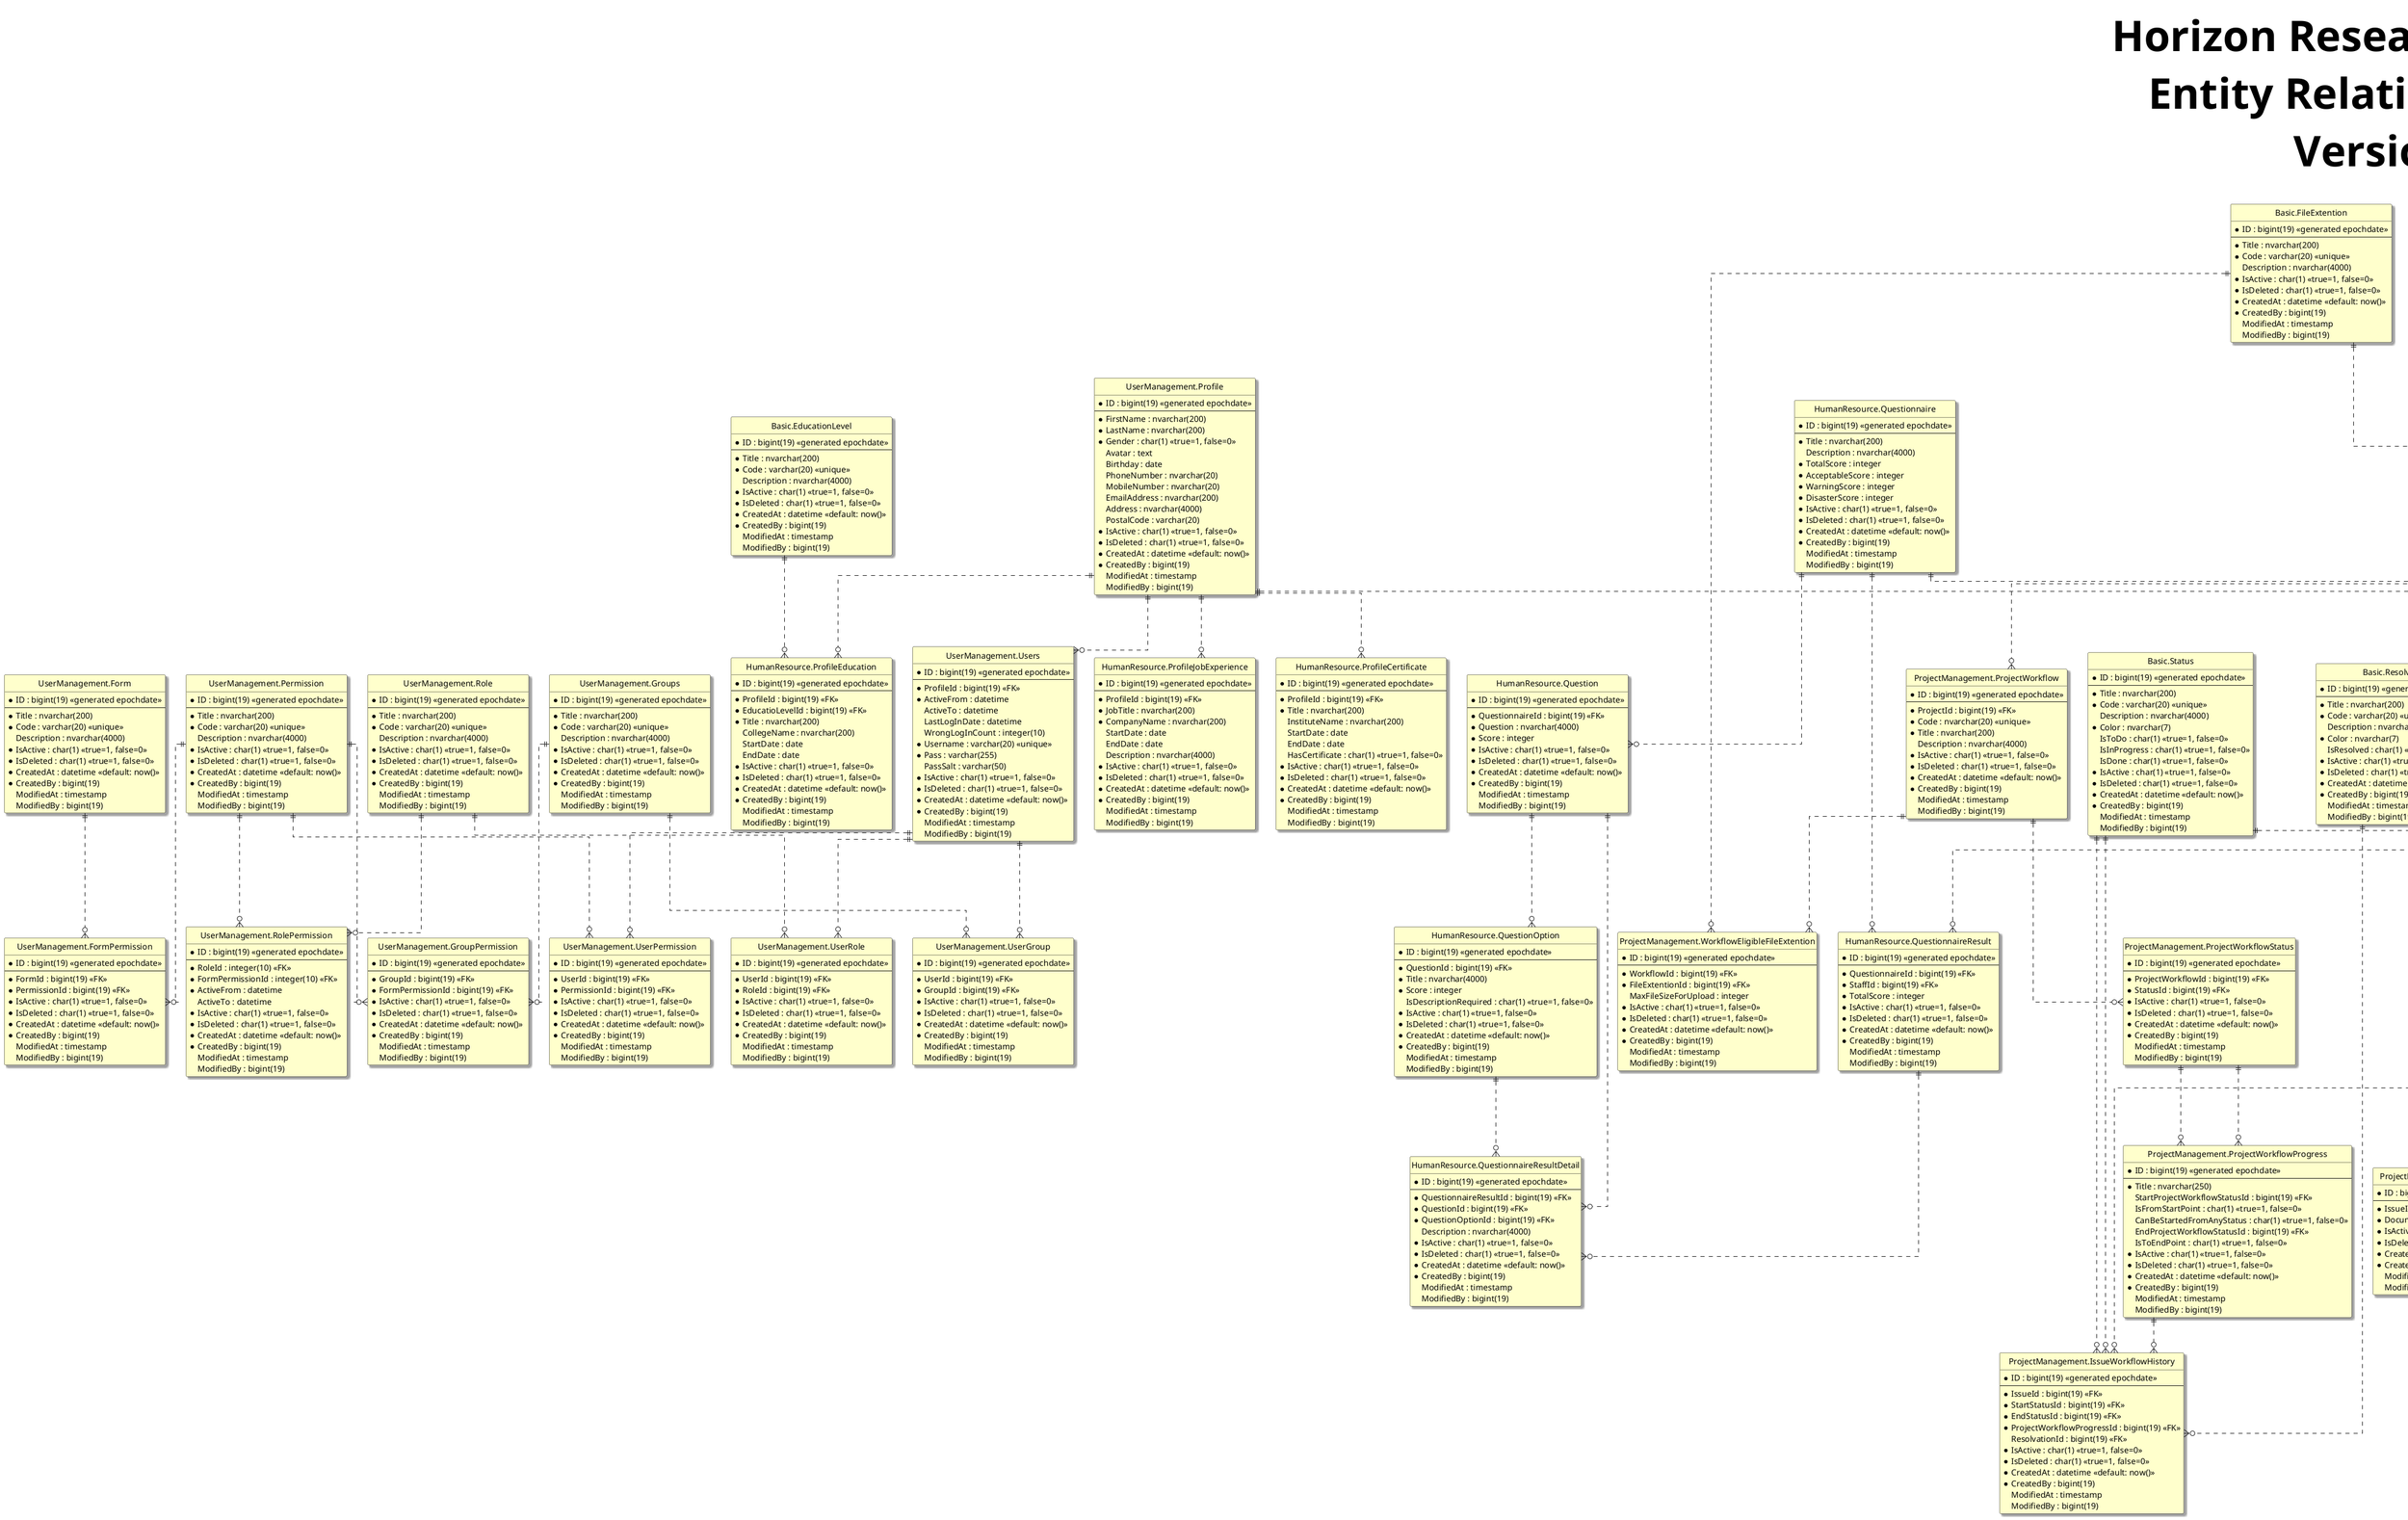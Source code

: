 @startuml
hide circle
skinparam classBackgroundColor #Business
skinparam linetype ortho
skinparam Shadowing True
skinparam TitleFontSize 72pt

title Horizon Research Project (HRP) \n Entity Relationship Diagram \n Version 25.3.29

entity "Basic.EducationLevel" as educationLevel {
  *ID : bigint(19) <<generated epochdate>>
  --
  *Title : nvarchar(200)
  *Code : varchar(20) <<unique>>
  Description : nvarchar(4000)
  *IsActive : char(1) <<true=1, false=0>>
  *IsDeleted : char(1) <<true=1, false=0>>
  *CreatedAt : datetime <<default: now()>>
  *CreatedBy : bigint(19)
  ModifiedAt : timestamp
  ModifiedBy : bigint(19)
}

entity "Basic.Priority" as priority {
  *ID : bigint(19) <<generated epochdate>>
  --
  *Title : nvarchar(200)
  *Code : varchar(20) <<unique>>
  *Ordering : integer
  *Color : nvarchar(7)
  Description : nvarchar(4000)
  *IsActive : char(1) <<true=1, false=0>>
  *IsDeleted : char(1) <<true=1, false=0>>
  *CreatedAt : datetime <<default: now()>>
  *CreatedBy : bigint(19)
  ModifiedAt : timestamp
  ModifiedBy : bigint(19)
}

entity "Basic.IssueType" as issueType {
  *ID : bigint(19) <<generated epochdate>>
  --
  *Title : nvarchar(200)
  *Code : varchar(20) <<unique>>
  *Icon : nvarchar(1000)
  *Color : nvarchar(7)
  Description : nvarchar(4000)
  *IsActive : char(1) <<true=1, false=0>>
  *IsDeleted : char(1) <<true=1, false=0>>
  *CreatedAt : datetime <<default: now()>>
  *CreatedBy : bigint(19)
  ModifiedAt : timestamp
  ModifiedBy : bigint(19)
}

entity "Basic.Status" as status {
  *ID : bigint(19) <<generated epochdate>>
  --
  *Title : nvarchar(200)
  *Code : varchar(20) <<unique>>
  Description : nvarchar(4000)
  *Color : nvarchar(7)
  IsToDo : char(1) <<true=1, false=0>>
  IsInProgress : char(1) <<true=1, false=0>>
  IsDone : char(1) <<true=1, false=0>>
  *IsActive : char(1) <<true=1, false=0>>
  *IsDeleted : char(1) <<true=1, false=0>>
  *CreatedAt : datetime <<default: now()>>
  *CreatedBy : bigint(19)
  ModifiedAt : timestamp
  ModifiedBy : bigint(19)
}

entity "Basic.Resolvation" as resolvation {
  *ID : bigint(19) <<generated epochdate>>
  --
  *Title : nvarchar(200)
  *Code : varchar(20) <<unique>>
  Description : nvarchar(4000)
  *Color : nvarchar(7)
  IsResolved : char(1) <<true=1, false=0>>
  *IsActive : char(1) <<true=1, false=0>>
  *IsDeleted : char(1) <<true=1, false=0>>
  *CreatedAt : datetime <<default: now()>>
  *CreatedBy : bigint(19)
  ModifiedAt : timestamp
  ModifiedBy : bigint(19)
}

entity "Basic.MeetingType" as meetingType {
  *ID : bigint(19) <<generated epochdate>>
  --
  *Title : nvarchar(200)
  *Code : varchar(20) <<unique>>
  Description : nvarchar(4000)
  *IsActive : char(1) <<true=1, false=0>>
  *IsDeleted : char(1) <<true=1, false=0>>
  *CreatedAt : datetime <<default: now()>>
  *CreatedBy : bigint(19)
  ModifiedAt : timestamp
  ModifiedBy : bigint(19)
}

entity "Basic.DocumentType" as documentType {
  *ID : bigint(19) <<generated epochdate>>
  --
  *Title : nvarchar(200)
  *Code : varchar(20) <<unique>>
  Description : nvarchar(4000)
  *IsActive : char(1) <<true=1, false=0>>
  *IsDeleted : char(1) <<true=1, false=0>>
  *CreatedAt : datetime <<default: now()>>
  *CreatedBy : bigint(19)
  ModifiedAt : timestamp
  ModifiedBy : bigint(19)
}

entity "Basic.ContractType" as contractType {
  *ID : bigint(19) <<generated epochdate>>
  --
  *Title : nvarchar(200)
  *Code : varchar(20) <<unique>>
  Description : nvarchar(4000)
  *IsActive : char(1) <<true=1, false=0>>
  *IsDeleted : char(1) <<true=1, false=0>>
  *CreatedAt : datetime <<default: now()>>
  *CreatedBy : bigint(19)
  ModifiedAt : timestamp
  ModifiedBy : bigint(19)
}

entity "Basic.FileExtention" as fileExtention {
  *ID : bigint(19) <<generated epochdate>>
  --
  *Title : nvarchar(200)
  *Code : varchar(20) <<unique>>
  Description : nvarchar(4000)
  *IsActive : char(1) <<true=1, false=0>>
  *IsDeleted : char(1) <<true=1, false=0>>
  *CreatedAt : datetime <<default: now()>>
  *CreatedBy : bigint(19)
  ModifiedAt : timestamp
  ModifiedBy : bigint(19)
}

entity "Basic.TimeUnit" as timeUnit {
  *ID : bigint(19) <<generated epochdate>>
  --
  *Title : nvarchar(200)
  *Code : varchar(20) <<unique>>
  BasedOnMiliscond : bigint(19)
  Description : nvarchar(4000)
  *IsActive : char(1) <<true=1, false=0>>
  *IsDeleted : char(1) <<true=1, false=0>>
  *CreatedAt : datetime <<default: now()>>
  *CreatedBy : bigint(19)
  ModifiedAt : timestamp
  ModifiedBy : bigint(19)
}


entity "UserManagement.Role" as role {
  *ID : bigint(19) <<generated epochdate>>
  --
  *Title : nvarchar(200)
  *Code : varchar(20) <<unique>>
  Description : nvarchar(4000)
  *IsActive : char(1) <<true=1, false=0>>
  *IsDeleted : char(1) <<true=1, false=0>>
  *CreatedAt : datetime <<default: now()>>
  *CreatedBy : bigint(19)
  ModifiedAt : timestamp
  ModifiedBy : bigint(19)
}

entity "UserManagement.Groups" as groups {
  *ID : bigint(19) <<generated epochdate>>
  --
  *Title : nvarchar(200)
  *Code : varchar(20) <<unique>>
  Description : nvarchar(4000)
  *IsActive : char(1) <<true=1, false=0>>
  *IsDeleted : char(1) <<true=1, false=0>>
  *CreatedAt : datetime <<default: now()>>
  *CreatedBy : bigint(19)
  ModifiedAt : timestamp
  ModifiedBy : bigint(19)
}

entity "UserManagement.Permission" as permission {
  *ID : bigint(19) <<generated epochdate>>
  --
  *Title : nvarchar(200)
  *Code : varchar(20) <<unique>>
  Description : nvarchar(4000)
  *IsActive : char(1) <<true=1, false=0>>
  *IsDeleted : char(1) <<true=1, false=0>>
  *CreatedAt : datetime <<default: now()>>
  *CreatedBy : bigint(19)
  ModifiedAt : timestamp
  ModifiedBy : bigint(19)
}

entity "UserManagement.Form" as form {
  *ID : bigint(19) <<generated epochdate>>
  --
  *Title : nvarchar(200)
  *Code : varchar(20) <<unique>>
  Description : nvarchar(4000)
  *IsActive : char(1) <<true=1, false=0>>
  *IsDeleted : char(1) <<true=1, false=0>>
  *CreatedAt : datetime <<default: now()>>
  *CreatedBy : bigint(19)
  ModifiedAt : timestamp
  ModifiedBy : bigint(19)
}

entity "UserManagement.FormPermission" as formPermission {
  *ID : bigint(19) <<generated epochdate>>
  --
  *FormId : bigint(19) <<FK>>
  *PermissionId : bigint(19) <<FK>>
  *IsActive : char(1) <<true=1, false=0>>
  *IsDeleted : char(1) <<true=1, false=0>>
  *CreatedAt : datetime <<default: now()>>
  *CreatedBy : bigint(19)
  ModifiedAt : timestamp
  ModifiedBy : bigint(19)
}

entity "UserManagement.RolePermission" as rolePermission {
  *ID : bigint(19) <<generated epochdate>>
  --
  *RoleId : integer(10) <<FK>>
  *FormPermissionId : integer(10) <<FK>>
  *ActiveFrom : datetime
  ActiveTo : datetime
  *IsActive : char(1) <<true=1, false=0>>
  *IsDeleted : char(1) <<true=1, false=0>>
  *CreatedAt : datetime <<default: now()>>
  *CreatedBy : bigint(19)
  ModifiedAt : timestamp
  ModifiedBy : bigint(19)
}

entity "UserManagement.GroupPermission" as groupPermission {
  *ID : bigint(19) <<generated epochdate>>
  --
  *GroupId : bigint(19) <<FK>>
  *FormPermissionId : bigint(19) <<FK>>
  *IsActive : char(1) <<true=1, false=0>>
  *IsDeleted : char(1) <<true=1, false=0>>
  *CreatedAt : datetime <<default: now()>>
  *CreatedBy : bigint(19)
  ModifiedAt : timestamp
  ModifiedBy : bigint(19)
}

entity "UserManagement.UserPermission" as userPermission {
  *ID : bigint(19) <<generated epochdate>>
  --
  *UserId : bigint(19) <<FK>>
  *PermissionId : bigint(19) <<FK>>
  *IsActive : char(1) <<true=1, false=0>>
  *IsDeleted : char(1) <<true=1, false=0>>
  *CreatedAt : datetime <<default: now()>>
  *CreatedBy : bigint(19)
  ModifiedAt : timestamp
  ModifiedBy : bigint(19)
}

entity "UserManagement.Profile" as profile {
  *ID : bigint(19) <<generated epochdate>>
  --
  *FirstName : nvarchar(200)
  *LastName : nvarchar(200)
  *Gender : char(1) <<true=1, false=0>>
  Avatar : text
  Birthday : date
  PhoneNumber : nvarchar(20)
  MobileNumber : nvarchar(20)
  EmailAddress : nvarchar(200)
  Address : nvarchar(4000)
  PostalCode : varchar(20)
  *IsActive : char(1) <<true=1, false=0>>
  *IsDeleted : char(1) <<true=1, false=0>>
  *CreatedAt : datetime <<default: now()>>
  *CreatedBy : bigint(19)
  ModifiedAt : timestamp
  ModifiedBy : bigint(19)
}

entity "UserManagement.Users" as user {
  *ID : bigint(19) <<generated epochdate>>
  --
  *ProfileId : bigint(19) <<FK>>
  *ActiveFrom : datetime
  ActiveTo : datetime
  LastLogInDate : datetime
  WrongLogInCount : integer(10)
  *Username : varchar(20) <<unique>>
  *Pass : varchar(255)
  PassSalt : varchar(50)
  *IsActive : char(1) <<true=1, false=0>>
  *IsDeleted : char(1) <<true=1, false=0>>
  *CreatedAt : datetime <<default: now()>>
  *CreatedBy : bigint(19)
  ModifiedAt : timestamp
  ModifiedBy : bigint(19)
}

entity "UserManagement.UserRole" as userRole {
  *ID : bigint(19) <<generated epochdate>>
  --
  *UserId : bigint(19) <<FK>>
  *RoleId : bigint(19) <<FK>>
  *IsActive : char(1) <<true=1, false=0>>
  *IsDeleted : char(1) <<true=1, false=0>>
  *CreatedAt : datetime <<default: now()>>
  *CreatedBy : bigint(19)
  ModifiedAt : timestamp
  ModifiedBy : bigint(19)
}

entity "UserManagement.UserGroup" as userGroup {
  *ID : bigint(19) <<generated epochdate>>
  --
  *UserId : bigint(19) <<FK>>
  *GroupId : bigint(19) <<FK>>
  *IsActive : char(1) <<true=1, false=0>>
  *IsDeleted : char(1) <<true=1, false=0>>
  *CreatedAt : datetime <<default: now()>>
  *CreatedBy : bigint(19)
  ModifiedAt : timestamp
  ModifiedBy : bigint(19)
}

entity "HumanResource.Company" as company {
  *ID : bigint(19) <<generated epochdate>>
  --
  *Title : varchar(50)
  *Code : varchar(20) <<unique>>
  ParentId : bigint(19) <<FK>>
  *IsActive : char(1) <<true=1, false=0>>
  *IsDeleted : char(1) <<true=1, false=0>>
  *CreatedAt : datetime <<default: now()>>
  *CreatedBy : bigint(19)
  ModifiedAt : timestamp
  ModifiedBy : bigint(19)
}


entity "HumanResource.Building" as building {
  *ID : bigint(19) <<generated epochdate>>
  --
  *NAME : varchar(50)
  *CODE : varchar(20) <<unique>>
  *ISACTIVE : char(1)
  *ORGANIZATION : integer(20) <<FK>>
  *FLOORCOUNT : integer(10)
  POSTALCODE : varchar(10)
  ADDRESS : varchar(255)
  PHONENUMBER : varchar(20)
  FAXNUMBER : varchar(20)
  *IsActive : char(1) <<true=1, false=0>>
  *IsDeleted : char(1) <<true=1, false=0>>
  *CreatedAt : datetime <<default: now()>>
  *CreatedBy : bigint(19)
  ModifiedAt : timestamp
  ModifiedBy : bigint(19)
}

entity "HumanResource.Department" as department {
  *ID : integer(10) <<generated epochdate>>
  --
  *Title : varchar(50)
  *Code : varchar(20) <<unique>>
  *CompanyId : integer(10) 
  ParentId : integer(20) <<FK>>
  *IsActive : char(1) <<true=1, false=0>>
  *IsDeleted : char(1) <<true=1, false=0>>
  *CreatedAt : datetime <<default: now()>>
  *CreatedBy : bigint(19)
  ModifiedAt : timestamp
  ModifiedBy : bigint(19)
}

entity "HumanResource.Position" as position {
  *ID : integer(10) <<generated epochdate>>
  --
  *Title : varchar(50)
  *Code : varchar(20) <<unique>>
  *DepartmentId : bigint(19) <<FK>>
  ParentId : bigint(19) <<FK>>
  *IsActive : char(1) <<true=1, false=0>>
  *IsDeleted : char(1) <<true=1, false=0>>
  *CreatedAt : datetime <<default: now()>>
  *CreatedBy : bigint(19)
  ModifiedAt : timestamp
  ModifiedBy : bigint(19)
}

entity "HumanResource.Staff" as staff {
  *ID : integer(10) <<generated epochdate>>
  --
  *ProfileId : bigint(19) <<FK>>
  *ComapnyId : bigint(19) <<FK>>
  *StaffNumber : nvarchar(20) <<unique>>
  StartDate : datetime
  EndDate : datetime
  *IsActive : char(1) <<true=1, false=0>>
  *IsDeleted : char(1) <<true=1, false=0>>
  *CreatedAt : datetime <<default: now()>>
  *CreatedBy : bigint(19)
  ModifiedAt : timestamp
  ModifiedBy : bigint(19)
}

entity "HumanResource.StaffPsition" as staffPosition {
  *ID : integer(10) <<generated epochdate>>
  --
  *StaffId : bigint(19) <<FK>>
  *PositionId : bigint(19) <<FK>>
  StartDate : datetime
  EndDate : datetime
  *IsActive : char(1) <<true=1, false=0>>
  *IsDeleted : char(1) <<true=1, false=0>>
  *CreatedAt : datetime <<default: now()>>
  *CreatedBy : bigint(19)
  ModifiedAt : timestamp
  ModifiedBy : bigint(19)
}

entity "HumanResource.ProfileEducation" as profileEducation {
  *ID : bigint(19) <<generated epochdate>>
  --
  *ProfileId : bigint(19) <<FK>>
  *EducatioLevelId : bigint(19) <<FK>>
  *Title : nvarchar(200)
  CollegeName : nvarchar(200)
  StartDate : date
  EndDate : date
  *IsActive : char(1) <<true=1, false=0>>
  *IsDeleted : char(1) <<true=1, false=0>>
  *CreatedAt : datetime <<default: now()>>
  *CreatedBy : bigint(19)
  ModifiedAt : timestamp
  ModifiedBy : bigint(19)
}

entity "HumanResource.ProfileJobExperience" as profileJobExperience {
  *ID : bigint(19) <<generated epochdate>>
  --
  *ProfileId : bigint(19) <<FK>>
  *JobTitle : nvarchar(200)
  *CompanyName : nvarchar(200)
  StartDate : date
  EndDate : date
  Description : nvarchar(4000)
  *IsActive : char(1) <<true=1, false=0>>
  *IsDeleted : char(1) <<true=1, false=0>>
  *CreatedAt : datetime <<default: now()>>
  *CreatedBy : bigint(19)
  ModifiedAt : timestamp
  ModifiedBy : bigint(19)
}

entity "HumanResource.ProfileCertificate" as profileCertificate {
  *ID : bigint(19) <<generated epochdate>>
  --
  *ProfileId : bigint(19) <<FK>>
  *Title : nvarchar(200)
  InstituteName : nvarchar(200)
  StartDate : date
  EndDate : date
  HasCertificate : char(1) <<true=1, false=0>>
  *IsActive : char(1) <<true=1, false=0>>
  *IsDeleted : char(1) <<true=1, false=0>>
  *CreatedAt : datetime <<default: now()>>
  *CreatedBy : bigint(19)
  ModifiedAt : timestamp
  ModifiedBy : bigint(19)
}

entity "HumanResource.WorkingTimeTable" as workingTimeTable {
  *ID : bigint(19) <<generated epochdate>>
  --
  *CompanyId : bigint(19) <<FK>>
  *WorkingDay : integer <<Monday=1, Tuesday=2, Wednesday=3, Thursday=4, Friday=5, Saturday=6, Sunday=7>>
  *StartTime : time
  *EndTime : time
  FloatingStartTime : time
  *IsActive : char(1) <<true=1, false=0>>
  *IsDeleted : char(1) <<true=1, false=0>>
  *CreatedAt : datetime <<default: now()>>
  *CreatedBy : bigint(19)
  ModifiedAt : timestamp
  ModifiedBy : bigint(19)
}

entity "HumanResource.Holidaies" as holidaies {
  *ID : bigint(19) <<generated epochdate>>
  --
  *CompanyId : bigint(19) <<FK>>
  HolidayDate : date
  *IsActive : char(1) <<true=1, false=0>>
  *IsDeleted : char(1) <<true=1, false=0>>
  *CreatedAt : datetime <<default: now()>>
  *CreatedBy : bigint(19)
  ModifiedAt : timestamp
  ModifiedBy : bigint(19)
}

entity "HumanResource.Attendance" as attendance {
  *ID : bigint(19) <<generated epochdate>>
  --
  *StaffId : bigint(19) <<FK>>
  WorkingDate : date
  EnteranceType : char(1) <<enter=1, exit=2>>
  EnternaceTime : time
  *IsActive : char(1) <<true=1, false=0>>
  *IsDeleted : char(1) <<true=1, false=0>>
  *CreatedAt : datetime <<default: now()>>
  *CreatedBy : bigint(19)
  ModifiedAt : timestamp
  ModifiedBy : bigint(19)
}

entity "HumanResource.Leave" as leave {
  *ID : bigint(19) <<generated epochdate>>
  --
  *StaffId : bigint(19) <<FK>>
  LeaveType : char(1) <<fulltime=1, parttime=2>>
  LeavingStartDate : datetime
  LeavingEndDate : datetime
  Description : nvarchar(4000)
  *IsActive : char(1) <<true=1, false=0>>
  *IsDeleted : char(1) <<true=1, false=0>>
  *CreatedAt : datetime <<default: now()>>
  *CreatedBy : bigint(19)
  ModifiedAt : timestamp
  ModifiedBy : bigint(19)
}

entity "HumanResource.WorkMission" as workMission {
  *ID : bigint(19) <<generated epochdate>>
  --
  *StaffId : bigint(19) <<FK>>
  MissionStartDate : datetime
  MissionEndDate : datetime
  MissionLocation : nvarchar(200)
  Description : nvarchar(4000)
  *IsActive : char(1) <<true=1, false=0>>
  *IsDeleted : char(1) <<true=1, false=0>>
  *CreatedAt : datetime <<default: now()>>
  *CreatedBy : bigint(19)
  ModifiedAt : timestamp
  ModifiedBy : bigint(19)
}

entity "HumanResource.Questionnaire" as questionnaire {
  *ID : bigint(19) <<generated epochdate>>
  --
  *Title : nvarchar(200)
  Description : nvarchar(4000)
  *TotalScore : integer
  *AcceptableScore : integer
  *WarningScore : integer
  *DisasterScore : integer
  *IsActive : char(1) <<true=1, false=0>>
  *IsDeleted : char(1) <<true=1, false=0>>
  *CreatedAt : datetime <<default: now()>>
  *CreatedBy : bigint(19)
  ModifiedAt : timestamp
  ModifiedBy : bigint(19)
}

entity "HumanResource.QuestionnaireTargetDepartment" as questionnaireTargetDepartment {
  *ID : bigint(19) <<generated epochdate>>
  --
  *QuestionnaireId : bigint(19) <<FK>>
  *DepoartmentId : bigint(19) <<FK>>
  *IsActive : char(1) <<true=1, false=0>>
  *IsDeleted : char(1) <<true=1, false=0>>
  *CreatedAt : datetime <<default: now()>>
  *CreatedBy : bigint(19)
  ModifiedAt : timestamp
  ModifiedBy : bigint(19)
}

entity "HumanResource.Question" as question {
  *ID : bigint(19) <<generated epochdate>>
  --
  *QuestionnaireId : bigint(19) <<FK>>
  *Question : nvarchar(4000)
  *Score : integer
  *IsActive : char(1) <<true=1, false=0>>
  *IsDeleted : char(1) <<true=1, false=0>>
  *CreatedAt : datetime <<default: now()>>
  *CreatedBy : bigint(19)
  ModifiedAt : timestamp
  ModifiedBy : bigint(19)
}

entity "HumanResource.QuestionOption" as questionOption {
  *ID : bigint(19) <<generated epochdate>>
  --
  *QuestionId : bigint(19) <<FK>>
  *Title : nvarchar(4000)
  *Score : integer
  IsDescriptionRequired : char(1) <<true=1, false=0>>
  *IsActive : char(1) <<true=1, false=0>>
  *IsDeleted : char(1) <<true=1, false=0>>
  *CreatedAt : datetime <<default: now()>>
  *CreatedBy : bigint(19)
  ModifiedAt : timestamp
  ModifiedBy : bigint(19)
}

entity "HumanResource.QuestionnaireResult" as questionnaireResult {
  *ID : bigint(19) <<generated epochdate>>
  --
  *QuestionnaireId : bigint(19) <<FK>>
  *StaffId : bigint(19) <<FK>>
  *TotalScore : integer
  *IsActive : char(1) <<true=1, false=0>>
  *IsDeleted : char(1) <<true=1, false=0>>
  *CreatedAt : datetime <<default: now()>>
  *CreatedBy : bigint(19)
  ModifiedAt : timestamp
  ModifiedBy : bigint(19)
}

entity "HumanResource.QuestionnaireResultDetail" as questionnaireResultDetail {
  *ID : bigint(19) <<generated epochdate>>
  --
  *QuestionnaireResultId : bigint(19) <<FK>>
  *QuestionId : bigint(19) <<FK>>
  *QuestionOptionId : bigint(19) <<FK>>
  Description : nvarchar(4000)
  *IsActive : char(1) <<true=1, false=0>>
  *IsDeleted : char(1) <<true=1, false=0>>
  *CreatedAt : datetime <<default: now()>>
  *CreatedBy : bigint(19)
  ModifiedAt : timestamp
  ModifiedBy : bigint(19)
}

entity "DMS.Document" as document {
  *ID : bigint(19) <<generated epochdate>>
  --
  *TableName : nvarchar(250)
  *TableId : bigint(19)
  *DocumentTypeId : bigint(19) <<FK>>
  *FileExtentionId : bigint(19) <<FK>>
  *FileAddress: nvarchar(4000)
  *IsActive : char(1) <<true=1, false=0>>
  *IsDeleted : char(1) <<true=1, false=0>>
  *CreatedAt : datetime <<default: now()>>
  *CreatedBy : bigint(19)
  ModifiedAt : timestamp
  ModifiedBy : bigint(19)
}

entity "ProjectManagement.Project" as project {
  *ID : bigint(19) <<generated epochdate>>
  --
  *ConstructorCompnayId : bigint(19) <<FK>>
  *Code : nvarchar(20) <<unique>>
  *Title : nvarchar(200)
  Description : nvarchar(4000)
  StartDate : date
  EndDate : date
  *IsActive : char(1) <<true=1, false=0>>
  *IsDeleted : char(1) <<true=1, false=0>>
  *CreatedAt : datetime <<default: now()>>
  *CreatedBy : bigint(19)
  ModifiedAt : timestamp
  ModifiedBy : bigint(19)
}

entity "ProjectManagement.ProjectStaffMember" as projectStaffMember {
  *ID : bigint(19) <<generated epochdate>>
  --
  *ProjectId : bigint(19) <<FK>>
  *StaffId : bigint(19) <<FK>>
  *IsProjectManager : char(1) <<true=1, false=0>>
  *IsActive : char(1) <<true=1, false=0>>
  *IsDeleted : char(1) <<true=1, false=0>>
  *CreatedAt : datetime <<default: now()>>
  *CreatedBy : bigint(19)
  ModifiedAt : timestamp
  ModifiedBy : bigint(19)
}

entity "ProjectManagement.ProjectDepartmentMember" as projectDepartmentMember {
  *ID : bigint(19) <<generated epochdate>>
  --
  *ProjectId : bigint(19) <<FK>>
  *DepartmentId : bigint(19) <<FK>>
  *IsActive : char(1) <<true=1, false=0>>
  *IsDeleted : char(1) <<true=1, false=0>>
  *CreatedAt : datetime <<default: now()>>
  *CreatedBy : bigint(19)
  ModifiedAt : timestamp
  ModifiedBy : bigint(19)
}

entity "ProjectManagement.ProjectWorkflow" as projectWorkflow {
  *ID : bigint(19) <<generated epochdate>>
  --
  *ProjectId : bigint(19) <<FK>>
  *Code : nvarchar(20) <<unique>>
  *Title : nvarchar(200)
  Description : nvarchar(4000)
  *IsActive : char(1) <<true=1, false=0>>
  *IsDeleted : char(1) <<true=1, false=0>>
  *CreatedAt : datetime <<default: now()>>
  *CreatedBy : bigint(19)
  ModifiedAt : timestamp
  ModifiedBy : bigint(19)
}


entity "ProjectManagement.ProjectWorkflowStatus" as projectWorkflowStatus {
  *ID : bigint(19) <<generated epochdate>>
  --
  *ProjectWorkflowId : bigint(19) <<FK>>
  *StatusId : bigint(19) <<FK>>
  *IsActive : char(1) <<true=1, false=0>>
  *IsDeleted : char(1) <<true=1, false=0>>
  *CreatedAt : datetime <<default: now()>>
  *CreatedBy : bigint(19)
  ModifiedAt : timestamp
  ModifiedBy : bigint(19)
}

entity "ProjectManagement.ProjectWorkflowProgress" as projectWorkflowProgress {
  *ID : bigint(19) <<generated epochdate>>
  --
  *Title : nvarchar(250)
  StartProjectWorkflowStatusId : bigint(19) <<FK>>
  IsFromStartPoint : char(1) <<true=1, false=0>>
  CanBeStartedFromAnyStatus : char(1) <<true=1, false=0>>
  EndProjectWorkflowStatusId : bigint(19) <<FK>>
  IsToEndPoint : char(1) <<true=1, false=0>>
  *IsActive : char(1) <<true=1, false=0>>
  *IsDeleted : char(1) <<true=1, false=0>>
  *CreatedAt : datetime <<default: now()>>
  *CreatedBy : bigint(19)
  ModifiedAt : timestamp
  ModifiedBy : bigint(19)
}

entity "ProjectManagement.Issue" as issue {
  *ID : bigint(19) <<generated epochdate>>
  --
  *ProjectId : bigint(19) <<FK>>
  AssineeeId : bigint(19) <<FK>>
  *Code : nvarchar(20) <<unique>>
  *Title : nvarchar(200)
  Description : nvarchar(4000)
  DueDate : date
  PriorityId : bigint(19) <<FK>>
  IssueTypeId : bigint(19) <<FK>>
  CuurentStatusId : bigint(19) <<FK>>
  CurrentResolvationId : bigint(19) <<FK>>
  *IsActive : char(1) <<true=1, false=0>>
  *IsDeleted : char(1) <<true=1, false=0>>
  *CreatedAt : datetime <<default: now()>>
  *CreatedBy : bigint(19)
  ModifiedAt : timestamp
  ModifiedBy : bigint(19)
}

entity "ProjectManagement.IssueComment" as issueComment {
  *ID : bigint(19) <<generated epochdate>>
  --
  *IssueId : bigint(19) <<FK>>
  *Comment : nvarchar(4000)
  *IsActive : char(1) <<true=1, false=0>>
  *IsDeleted : char(1) <<true=1, false=0>>
  *CreatedAt : datetime <<default: now()>>
  *CreatedBy : bigint(19)
  ModifiedAt : timestamp
  ModifiedBy : bigint(19)
}

entity "ProjectManagement.IssueAttachment" as issueAttachment {
  *ID : bigint(19) <<generated epochdate>>
  --
  *IssueId : bigint(19) <<FK>>
  *DocumentId : bigint(19) <<FK>>
  *IsActive : char(1) <<true=1, false=0>>
  *IsDeleted : char(1) <<true=1, false=0>>
  *CreatedAt : datetime <<default: now()>>
  *CreatedBy : bigint(19)
  ModifiedAt : timestamp
  ModifiedBy : bigint(19)
}

entity "ProjectManagement.Release" as release {
  *ID : bigint(19) <<generated epochdate>>
  --
  *ProjectId : bigint(19) <<FK>>
  *VersionNumber : nvarchar(20) <<unique>>
  ReleaseDate : date
  Description : nvarchar(4000)
  *IsActive : char(1) <<true=1, false=0>>
  *IsDeleted : char(1) <<true=1, false=0>>
  *CreatedAt : datetime <<default: now()>>
  *CreatedBy : bigint(19)
  ModifiedAt : timestamp
  ModifiedBy : bigint(19)
}

entity "ProjectManagement.ReleaseIssue" as releaseIssue {
  *ID : bigint(19) <<generated epochdate>>
  --
  *ReleaseId : bigint(19) <<FK>>
  *IssueId : bigint(19) <<FK>>
  IsFinalized : char(1) <<true=1, false=0>>
  *IsActive : char(1) <<true=1, false=0>>
  *IsDeleted : char(1) <<true=1, false=0>>
  *CreatedAt : datetime <<default: now()>>
  *CreatedBy : bigint(19)
  ModifiedAt : timestamp
  ModifiedBy : bigint(19)
}

entity "ProjectManagement.WorkLog" as workLog {
  *ID : bigint(19) <<generated epochdate>>
  --
  *IssueId : bigint(19) <<FK>>
  *LogDate : date
  *StartWorkTime : time
  WorkingDuration : float 
  TimeUnitId : bigint(19) <<FK>>
  Description : nvarchar(4000)
  *IsActive : char(1) <<true=1, false=0>>
  *IsDeleted : char(1) <<true=1, false=0>>
  *CreatedAt : datetime <<default: now()>>
  *CreatedBy : bigint(19)
  ModifiedAt : timestamp
  ModifiedBy : bigint(19)
}


entity "ProjectManagement.WorkflowEligibleFileExtention" as workflowEligibleFileExtention {
  *ID : bigint(19) <<generated epochdate>>
  --
  *WorkflowId : bigint(19) <<FK>>
  *FileExtentionId : bigint(19) <<FK>>
  MaxFileSizeForUpload : integer
  *IsActive : char(1) <<true=1, false=0>>
  *IsDeleted : char(1) <<true=1, false=0>>
  *CreatedAt : datetime <<default: now()>>
  *CreatedBy : bigint(19)
  ModifiedAt : timestamp
  ModifiedBy : bigint(19)
}


entity "ProjectManagement.IssueWorkflowHistory" as issueWorkflowHistory {
  *ID : bigint(19) <<generated epochdate>>
  --
  *IssueId : bigint(19) <<FK>>
  *StartStatusId : bigint(19) <<FK>>
  *EndStatusId : bigint(19) <<FK>>
  *ProjectWorkflowProgressId : bigint(19) <<FK>>
  ResolvationId : bigint(19) <<FK>>
  *IsActive : char(1) <<true=1, false=0>>
  *IsDeleted : char(1) <<true=1, false=0>>
  *CreatedAt : datetime <<default: now()>>
  *CreatedBy : bigint(19)
  ModifiedAt : timestamp
  ModifiedBy : bigint(19)
}

entity "ProjectManagement.ProjectMeeting" as projectMeeting {
  *ID : bigint(19) <<generated epochdate>>
  --
  *ProjectId : bigint(19) <<FK>>
  *MeetingTypeId : bigint(19) <<FK>>
  *MeetingDate : date
  *Title : nvarchar(200)
  *Location : nvarchar(200)
  MinutesDocumentId : bigint(19) <<FK>>
  Description : nvarchar(4000)
  ScheduleStartTime : time
  ScheduleEndTime : time
  ActualStartTime : time
  ActualEndTime : time
  *IsActive : char(1) <<true=1, false=0>>
  *IsDeleted : char(1) <<true=1, false=0>>
  *CreatedAt : datetime <<default: now()>>
  *CreatedBy : bigint(19)
  ModifiedAt : timestamp
  ModifiedBy : bigint(19)
}

entity "ProjectManagement.MeetingInvitees" as meetingInvitees {
  *ID : bigint(19) <<generated epochdate>>
  --
  *ProjectMeetingId : bigint(19) <<FK>>
  *StaffId : bigint(19) <<FK>>
  IsAttanded : char(1)
  *IsActive : char(1) <<true=1, false=0>>
  *IsDeleted : char(1) <<true=1, false=0>>
  *CreatedAt : datetime <<default: now()>>
  *CreatedBy : bigint(19)
  ModifiedAt : timestamp
  ModifiedBy : bigint(19)
}


entity "ProjectManagement.MeetingMinutes" as meetingMinutes {
  *ID : bigint(19) <<generated epochdate>>
  --
  *ProjectMeetingId : bigint(19) <<FK>>
  *Resolution : nvarchar(4000)
  ResponsibleDepartmentId : bigint(19) <<FK>>
  IssueId : bigint(19) <<FK>>
  DueDate : datetime
  *IsActive : char(1) <<true=1, false=0>>
  *IsDeleted : char(1) <<true=1, false=0>>
  *CreatedAt : datetime <<default: now()>>
  *CreatedBy : bigint(19)
  ModifiedAt : timestamp
  ModifiedBy : bigint(19)
}

entity "Finance.StaffContract" as staffContract {
  *ID : bigint(19) <<generated epochdate>>
  --
  *StaffId : bigint(19) <<FK>>
  *ContractTypeId : bigint(19) <<FK>>
  *StartDate : date
  *EndDate : date
  *Title : nvarchar(200)
  Description : nvarchar(4000)
  AutoRenewal : char(1) <<true=1, false=0>>
  *IsActive : char(1) <<true=1, false=0>>
  *IsDeleted : char(1) <<true=1, false=0>>
  *CreatedAt : datetime <<default: now()>>
  *CreatedBy : bigint(19)
  ModifiedAt : timestamp
  ModifiedBy : bigint(19)
}

entity "Finance.ContractSallaryItem" as contractSallaryItem {
  *ID : bigint(19) <<generated epochdate>>
  --
  *ContractId : bigint(19) <<FK>>
  *Title : nvarchar(200)
  *Amount : numeric(22,2)
  Description : nvarchar(4000)
  *PaymentDuration : char(1) <<hourly=1, daily=2, weekly=3, monthly=4, seasonal=5, annoual=6>>
  *IsActive : char(1) <<true=1, false=0>>
  *IsDeleted : char(1) <<true=1, false=0>>
  *CreatedAt : datetime <<default: now()>>
  *CreatedBy : bigint(19)
  ModifiedAt : timestamp
  ModifiedBy : bigint(19)
}

entity "Finance.Supplier" as supplier {
  *ID : bigint(19) <<generated epochdate>>
  --
  *Title : bigint(19) <<FK>>
  Description : nvarchar(4000)
  Address : nvarchar(4000)
  PhoneNumber : nvarchar(20)
  MobileNumber : nvarchar(20)
  Email : nvarchar(100)
  PostalCode : nvarchar(20)
  *IsActive : char(1) <<true=1, false=0>>
  *IsDeleted : char(1) <<true=1, false=0>>
  *CreatedAt : datetime <<default: now()>>
  *CreatedBy : bigint(19)
  ModifiedAt : timestamp
  ModifiedBy : bigint(19)
}

entity "Finance.CostReceipt" as costReceipt {
  *ID : bigint(19) <<generated epochdate>>
  --
  *SupplierId : bigint(19) <<FK>>
  *DocumentId : bigint(19) <<FK>>
  *ReceiptDate : bigint(19) <<FK>>
  *TotalAmount : numeric(22,2)
  Description : nvarchar(4000)
  *IsActive : char(1) <<true=1, false=0>>
  *IsDeleted : char(1) <<true=1, false=0>>
  *CreatedAt : datetime <<default: now()>>
  *CreatedBy : bigint(19)
  ModifiedAt : timestamp
  ModifiedBy : bigint(19)
}

entity "Finance.CostReceiptItem" as costReceiptItem {
  *ID : bigint(19) <<generated epochdate>>
  --
  *CostReceiptId : bigint(19) <<FK>>
  *ItemTitle : bigint(19) <<FK>>
  *UnitAmount : numeric(22,2)
  *Quantity : float
  Description : nvarchar(4000)
  *IsActive : char(1) <<true=1, false=0>>
  *IsDeleted : char(1) <<true=1, false=0>>
  *CreatedAt : datetime <<default: now()>>
  *CreatedBy : bigint(19)
  ModifiedAt : timestamp
  ModifiedBy : bigint(19)
}

entity "Finance.ProjectDirectCostItem" as projectDirectCostItem {
  *ID : bigint(19) <<generated epochdate>>
  --
  *ProjectId : bigint(19) <<FK>>
  *CostReceiptItemId : bigint(19) <<FK>>
  Description : nvarchar(4000)
  *IsActive : char(1) <<true=1, false=0>>
  *IsDeleted : char(1) <<true=1, false=0>>
  *CreatedAt : datetime <<default: now()>>
  *CreatedBy : bigint(19)
  ModifiedAt : timestamp
  ModifiedBy : bigint(19)
}

entity "Finance.CostPaymentReceipt" as costPaymentReceipt {
  *ID : bigint(19) <<generated epochdate>>
  --
  *CostReceiptId : bigint(19) <<FK>>
  *DocumentId : bigint(19) <<FK>>
  *Amount : numeric(22,2)
  *PaymentDate : date
  Description : nvarchar(4000)
  *IsActive : char(1) <<true=1, false=0>>
  *IsDeleted : char(1) <<true=1, false=0>>
  *CreatedAt : datetime <<default: now()>>
  *CreatedBy : bigint(19)
  ModifiedAt : timestamp
  ModifiedBy : bigint(19)
}


form ||..o{ formPermission
permission ||..o{ formPermission
role ||..o{ rolePermission
permission ||..o{ rolePermission
groups ||..o{ groupPermission
permission ||..o{ groupPermission
user ||..o{ userPermission
permission ||..o{ userPermission
user ||..o{ userRole
role ||..o{ userRole
user ||..o{ userGroup
groups ||..o{ userGroup
company |o..o{ company
company ||..o{ building
company ||..o{ department
position |o..o{ position
department ||..o{ position
company ||..o{ staff
profile ||..o{ staff
position ||..o{ staffPosition
staff ||..o{ staffPosition
profile ||..o{ user
profile ||..o{ profileEducation
educationLevel ||..o{ profileEducation
profile ||..o{ profileCertificate
profile ||..o{ profileJobExperience
project ||..o{ issue
issueType ||..o{ issue
priority ||..o{ issue
staff ||..o{ issue
status ||..o{ issue
resolvation ||..o{ issue
project ||..o{ projectWorkflow
projectWorkflow ||..o{ projectWorkflowStatus
projectWorkflowStatus ||..o{ projectWorkflowProgress
projectWorkflowStatus ||..o{ projectWorkflowProgress
issue ||..o{ issueComment
project ||..o{ projectMeeting
staff ||..o{ meetingInvitees
projectMeeting ||..o{ meetingInvitees
department ||..o{ meetingMinutes
projectMeeting ||..o{ meetingMinutes
issue ||..o{ issueAttachment
document ||..o{ issueAttachment
document ||..o{ projectMeeting
meetingType ||..o{ projectMeeting
documentType ||..o{ document
fileExtention ||..o{ document
projectWorkflow ||..o{ workflowEligibleFileExtention
fileExtention ||..o{ workflowEligibleFileExtention
issue ||..o{ workLog
timeUnit ||..o{ workLog
issue ||..o{  issueWorkflowHistory
status ||..o{ issueWorkflowHistory
status ||..o{ issueWorkflowHistory
projectWorkflowProgress ||..o{ issueWorkflowHistory
resolvation ||..o{ issueWorkflowHistory
questionnaire ||..o{ questionnaireTargetDepartment
department ||..o{ questionnaireTargetDepartment
questionnaire ||..o{ question
question ||..o{ questionOption
questionnaire ||..o{ questionnaireResult
staff ||..o{ questionnaireResult
questionnaireResult ||..o{ questionnaireResultDetail
question ||..o{ questionnaireResultDetail
questionOption ||..o{ questionnaireResultDetail
project ||..o{ release
release ||..o{ releaseIssue
issue ||..o{ releaseIssue
project ||..o{ projectStaffMember
staff ||..o{ projectStaffMember
project ||..o{ projectDepartmentMember
department ||..o{ projectDepartmentMember
company ||..o{ workingTimeTable
company ||..o{ holidaies
staff ||..o{ attendance
staff ||..o{ leave
staff ||..o{ workMission
contractType ||..o{ staffContract
staff ||..o{ staffContract
staffContract ||..o{ contractSallaryItem
supplier ||..o{ costReceipt
document ||..o{ costReceipt
costReceipt ||..o{ costReceiptItem
costReceiptItem ||..o{ projectDirectCostItem
project ||..o{ projectDirectCostItem
costReceiptItem ||..o{ projectDirectCostItem
costReceipt ||..o{ costPaymentReceipt
document ||..o{ costPaymentReceipt
@enduml